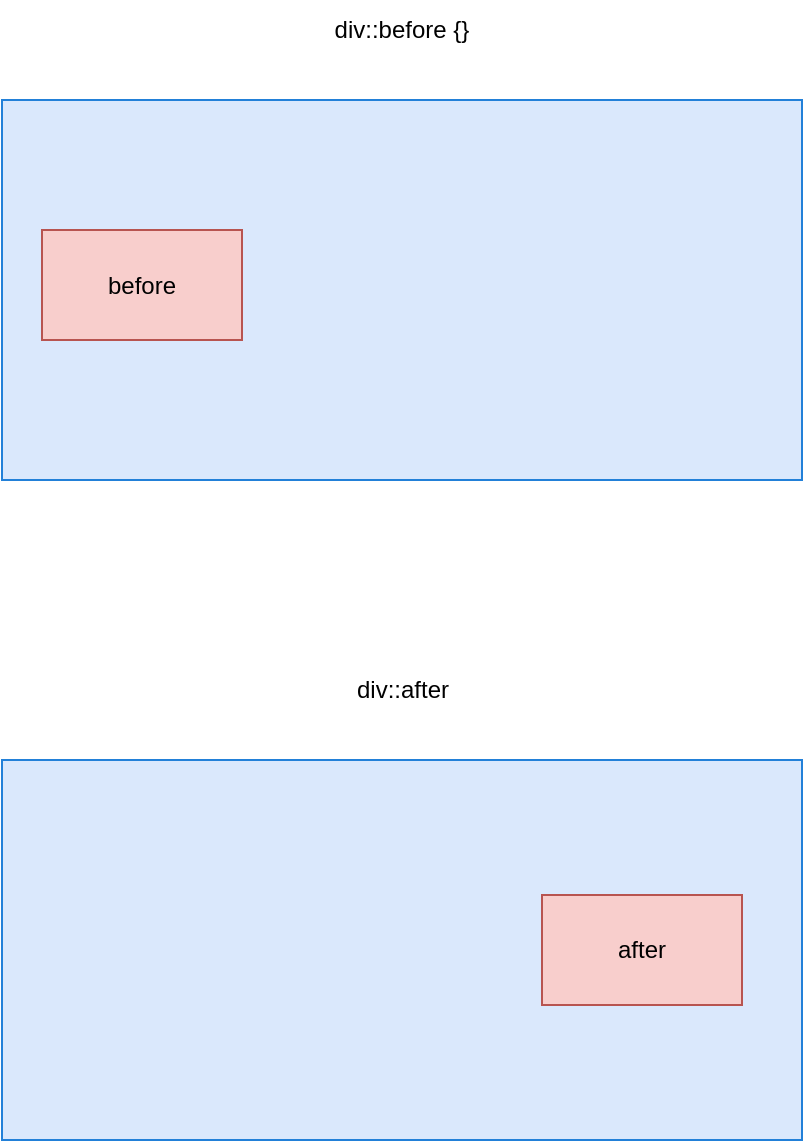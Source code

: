 <mxfile version="20.8.13" type="github">
  <diagram name="第 1 页" id="ASWzrfbVhf8jsm1rSSK5">
    <mxGraphModel dx="1387" dy="834" grid="1" gridSize="10" guides="1" tooltips="1" connect="1" arrows="1" fold="1" page="1" pageScale="1" pageWidth="827" pageHeight="1169" math="0" shadow="0">
      <root>
        <mxCell id="0" />
        <mxCell id="1" parent="0" />
        <mxCell id="_Ad0WWnmR9408R13YCJ2-4" value="" style="group" vertex="1" connectable="0" parent="1">
          <mxGeometry x="270" y="90" width="400" height="240" as="geometry" />
        </mxCell>
        <mxCell id="_Ad0WWnmR9408R13YCJ2-1" value="" style="rounded=0;whiteSpace=wrap;html=1;fillColor=#dae8fc;strokeColor=#2280d8;" vertex="1" parent="_Ad0WWnmR9408R13YCJ2-4">
          <mxGeometry y="50" width="400" height="190" as="geometry" />
        </mxCell>
        <mxCell id="_Ad0WWnmR9408R13YCJ2-2" value="div::before {}" style="text;strokeColor=none;align=center;fillColor=none;html=1;verticalAlign=middle;whiteSpace=wrap;rounded=0;" vertex="1" parent="_Ad0WWnmR9408R13YCJ2-4">
          <mxGeometry x="150" width="100" height="30" as="geometry" />
        </mxCell>
        <mxCell id="_Ad0WWnmR9408R13YCJ2-3" value="before" style="rounded=0;whiteSpace=wrap;html=1;strokeColor=#b85450;fillColor=#f8cecc;" vertex="1" parent="_Ad0WWnmR9408R13YCJ2-4">
          <mxGeometry x="20" y="115" width="100" height="55" as="geometry" />
        </mxCell>
        <mxCell id="_Ad0WWnmR9408R13YCJ2-5" value="" style="rounded=0;whiteSpace=wrap;html=1;fillColor=#dae8fc;strokeColor=#2280d8;" vertex="1" parent="1">
          <mxGeometry x="270" y="470" width="400" height="190" as="geometry" />
        </mxCell>
        <mxCell id="_Ad0WWnmR9408R13YCJ2-6" value="after" style="rounded=0;whiteSpace=wrap;html=1;strokeColor=#b85450;fillColor=#f8cecc;" vertex="1" parent="1">
          <mxGeometry x="540" y="537.5" width="100" height="55" as="geometry" />
        </mxCell>
        <mxCell id="_Ad0WWnmR9408R13YCJ2-7" value="div::after" style="text;html=1;align=center;verticalAlign=middle;resizable=0;points=[];autosize=1;strokeColor=none;fillColor=none;" vertex="1" parent="1">
          <mxGeometry x="435" y="420" width="70" height="30" as="geometry" />
        </mxCell>
      </root>
    </mxGraphModel>
  </diagram>
</mxfile>
